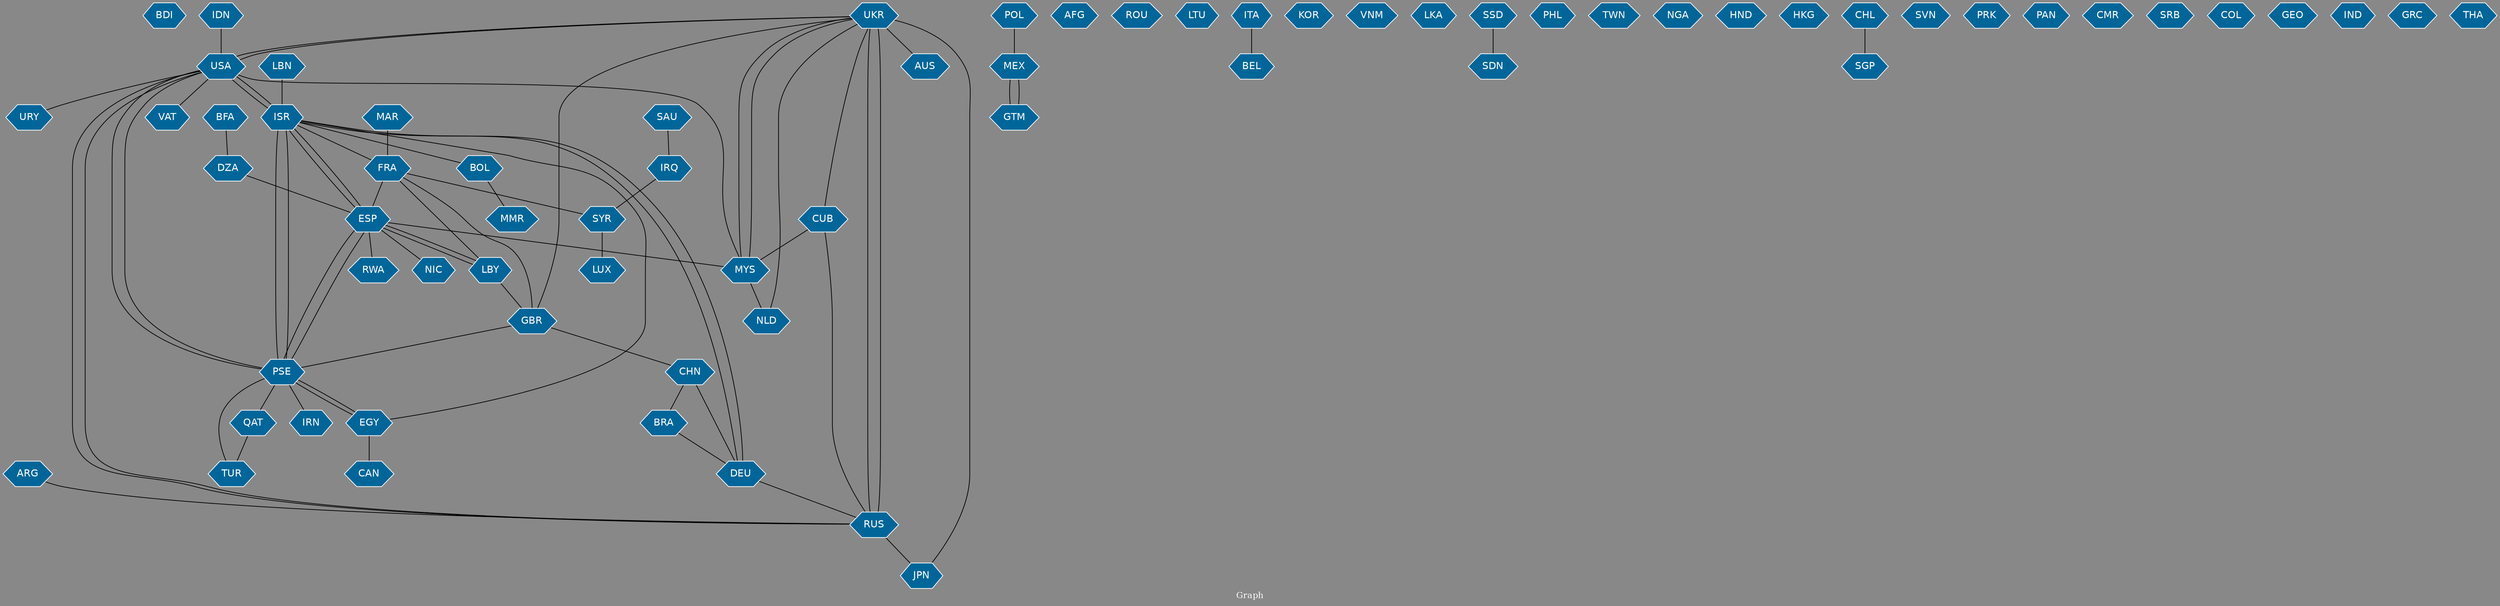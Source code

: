 // Countries together in item graph
graph {
	graph [bgcolor="#888888" fontcolor=white fontsize=12 label="Graph" outputorder=edgesfirst overlap=prism]
	node [color=white fillcolor="#006699" fontcolor=white fontname=Helvetica shape=hexagon style=filled]
	edge [arrowhead=open color=black fontcolor=white fontname=Courier fontsize=12]
		BDI [label=BDI]
		UKR [label=UKR]
		AUS [label=AUS]
		ISR [label=ISR]
		USA [label=USA]
		MAR [label=MAR]
		FRA [label=FRA]
		PSE [label=PSE]
		CHN [label=CHN]
		MEX [label=MEX]
		SYR [label=SYR]
		AFG [label=AFG]
		ROU [label=ROU]
		LBN [label=LBN]
		RUS [label=RUS]
		ESP [label=ESP]
		MYS [label=MYS]
		LTU [label=LTU]
		ARG [label=ARG]
		ITA [label=ITA]
		RWA [label=RWA]
		GBR [label=GBR]
		QAT [label=QAT]
		TUR [label=TUR]
		IRQ [label=IRQ]
		KOR [label=KOR]
		VNM [label=VNM]
		POL [label=POL]
		BRA [label=BRA]
		LBY [label=LBY]
		EGY [label=EGY]
		NLD [label=NLD]
		LKA [label=LKA]
		LUX [label=LUX]
		SSD [label=SSD]
		SDN [label=SDN]
		PHL [label=PHL]
		DEU [label=DEU]
		BFA [label=BFA]
		TWN [label=TWN]
		NGA [label=NGA]
		SAU [label=SAU]
		GTM [label=GTM]
		HND [label=HND]
		NIC [label=NIC]
		HKG [label=HKG]
		CHL [label=CHL]
		CAN [label=CAN]
		IDN [label=IDN]
		SVN [label=SVN]
		VAT [label=VAT]
		IRN [label=IRN]
		PRK [label=PRK]
		CUB [label=CUB]
		PAN [label=PAN]
		CMR [label=CMR]
		SRB [label=SRB]
		JPN [label=JPN]
		DZA [label=DZA]
		BEL [label=BEL]
		BOL [label=BOL]
		MMR [label=MMR]
		URY [label=URY]
		COL [label=COL]
		GEO [label=GEO]
		SGP [label=SGP]
		IND [label=IND]
		GRC [label=GRC]
		THA [label=THA]
			IDN -- USA [weight=1]
			USA -- ISR [weight=1]
			ESP -- PSE [weight=1]
			ISR -- PSE [weight=38]
			UKR -- RUS [weight=7]
			SAU -- IRQ [weight=2]
			USA -- MYS [weight=1]
			FRA -- GBR [weight=1]
			PSE -- TUR [weight=1]
			USA -- VAT [weight=1]
			MYS -- NLD [weight=1]
			CHN -- DEU [weight=1]
			EGY -- PSE [weight=3]
			ESP -- LBY [weight=2]
			GBR -- CHN [weight=1]
			ESP -- ISR [weight=1]
			ISR -- BOL [weight=1]
			EGY -- ISR [weight=3]
			LBN -- ISR [weight=2]
			ISR -- FRA [weight=2]
			USA -- PSE [weight=1]
			USA -- RUS [weight=1]
			BFA -- DZA [weight=1]
			PSE -- ESP [weight=1]
			UKR -- AUS [weight=1]
			MEX -- GTM [weight=1]
			LBY -- ESP [weight=2]
			DEU -- RUS [weight=2]
			CUB -- RUS [weight=1]
			UKR -- GBR [weight=1]
			UKR -- NLD [weight=1]
			FRA -- SYR [weight=1]
			ARG -- RUS [weight=1]
			FRA -- ESP [weight=1]
			PSE -- EGY [weight=1]
			JPN -- UKR [weight=1]
			RUS -- USA [weight=2]
			SYR -- LUX [weight=1]
			DZA -- ESP [weight=1]
			LBY -- GBR [weight=1]
			UKR -- USA [weight=3]
			RUS -- UKR [weight=6]
			PSE -- USA [weight=4]
			CUB -- MYS [weight=1]
			GTM -- MEX [weight=1]
			ESP -- MYS [weight=1]
			PSE -- ISR [weight=33]
			QAT -- TUR [weight=1]
			GBR -- PSE [weight=1]
			RUS -- JPN [weight=1]
			ISR -- USA [weight=5]
			UKR -- CUB [weight=1]
			IRQ -- SYR [weight=1]
			PSE -- IRN [weight=1]
			ISR -- DEU [weight=1]
			MAR -- FRA [weight=1]
			USA -- URY [weight=1]
			CHN -- BRA [weight=1]
			CHL -- SGP [weight=1]
			MYS -- UKR [weight=5]
			ESP -- RWA [weight=1]
			ITA -- BEL [weight=1]
			PSE -- QAT [weight=1]
			SSD -- SDN [weight=1]
			POL -- MEX [weight=1]
			BRA -- DEU [weight=1]
			USA -- UKR [weight=1]
			FRA -- LBY [weight=1]
			DEU -- ISR [weight=1]
			ESP -- NIC [weight=1]
			UKR -- MYS [weight=2]
			EGY -- CAN [weight=1]
			BOL -- MMR [weight=1]
			ISR -- ESP [weight=4]
}